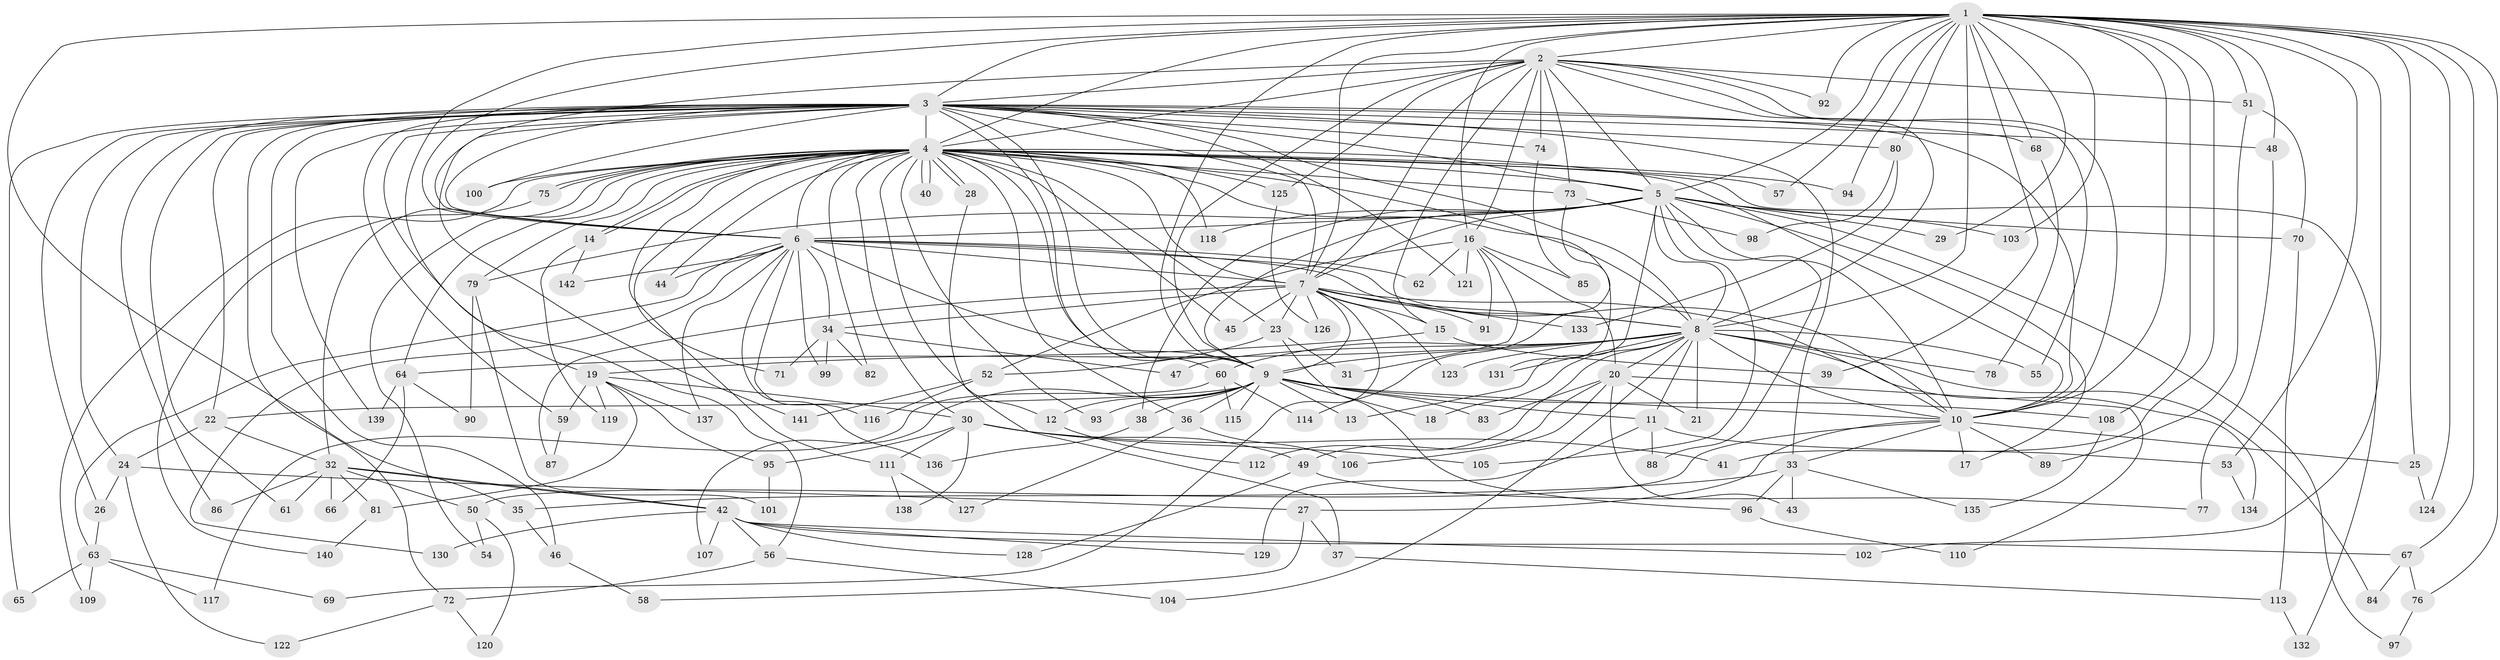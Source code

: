 // coarse degree distribution, {30: 0.009009009009009009, 14: 0.018018018018018018, 28: 0.009009009009009009, 40: 0.009009009009009009, 31: 0.009009009009009009, 15: 0.009009009009009009, 16: 0.009009009009009009, 19: 0.009009009009009009, 6: 0.02702702702702703, 2: 0.5315315315315315, 4: 0.12612612612612611, 9: 0.009009009009009009, 8: 0.009009009009009009, 7: 0.009009009009009009, 5: 0.05405405405405406, 1: 0.009009009009009009, 3: 0.14414414414414414}
// Generated by graph-tools (version 1.1) at 2025/41/03/06/25 10:41:38]
// undirected, 142 vertices, 309 edges
graph export_dot {
graph [start="1"]
  node [color=gray90,style=filled];
  1;
  2;
  3;
  4;
  5;
  6;
  7;
  8;
  9;
  10;
  11;
  12;
  13;
  14;
  15;
  16;
  17;
  18;
  19;
  20;
  21;
  22;
  23;
  24;
  25;
  26;
  27;
  28;
  29;
  30;
  31;
  32;
  33;
  34;
  35;
  36;
  37;
  38;
  39;
  40;
  41;
  42;
  43;
  44;
  45;
  46;
  47;
  48;
  49;
  50;
  51;
  52;
  53;
  54;
  55;
  56;
  57;
  58;
  59;
  60;
  61;
  62;
  63;
  64;
  65;
  66;
  67;
  68;
  69;
  70;
  71;
  72;
  73;
  74;
  75;
  76;
  77;
  78;
  79;
  80;
  81;
  82;
  83;
  84;
  85;
  86;
  87;
  88;
  89;
  90;
  91;
  92;
  93;
  94;
  95;
  96;
  97;
  98;
  99;
  100;
  101;
  102;
  103;
  104;
  105;
  106;
  107;
  108;
  109;
  110;
  111;
  112;
  113;
  114;
  115;
  116;
  117;
  118;
  119;
  120;
  121;
  122;
  123;
  124;
  125;
  126;
  127;
  128;
  129;
  130;
  131;
  132;
  133;
  134;
  135;
  136;
  137;
  138;
  139;
  140;
  141;
  142;
  1 -- 2;
  1 -- 3;
  1 -- 4;
  1 -- 5;
  1 -- 6;
  1 -- 7;
  1 -- 8;
  1 -- 9;
  1 -- 10;
  1 -- 16;
  1 -- 25;
  1 -- 29;
  1 -- 35;
  1 -- 39;
  1 -- 41;
  1 -- 48;
  1 -- 51;
  1 -- 53;
  1 -- 56;
  1 -- 57;
  1 -- 67;
  1 -- 68;
  1 -- 76;
  1 -- 80;
  1 -- 92;
  1 -- 94;
  1 -- 102;
  1 -- 103;
  1 -- 108;
  1 -- 124;
  2 -- 3;
  2 -- 4;
  2 -- 5;
  2 -- 6;
  2 -- 7;
  2 -- 8;
  2 -- 9;
  2 -- 10;
  2 -- 15;
  2 -- 16;
  2 -- 51;
  2 -- 55;
  2 -- 73;
  2 -- 74;
  2 -- 92;
  2 -- 125;
  3 -- 4;
  3 -- 5;
  3 -- 6;
  3 -- 7;
  3 -- 8;
  3 -- 9;
  3 -- 10;
  3 -- 19;
  3 -- 22;
  3 -- 24;
  3 -- 26;
  3 -- 33;
  3 -- 46;
  3 -- 48;
  3 -- 59;
  3 -- 60;
  3 -- 61;
  3 -- 65;
  3 -- 68;
  3 -- 72;
  3 -- 74;
  3 -- 80;
  3 -- 86;
  3 -- 100;
  3 -- 121;
  3 -- 139;
  3 -- 141;
  4 -- 5;
  4 -- 6;
  4 -- 7;
  4 -- 8;
  4 -- 9;
  4 -- 10;
  4 -- 12;
  4 -- 14;
  4 -- 14;
  4 -- 23;
  4 -- 28;
  4 -- 28;
  4 -- 30;
  4 -- 32;
  4 -- 36;
  4 -- 40;
  4 -- 40;
  4 -- 44;
  4 -- 45;
  4 -- 54;
  4 -- 57;
  4 -- 64;
  4 -- 71;
  4 -- 73;
  4 -- 75;
  4 -- 75;
  4 -- 79;
  4 -- 82;
  4 -- 93;
  4 -- 94;
  4 -- 100;
  4 -- 109;
  4 -- 111;
  4 -- 118;
  4 -- 125;
  4 -- 131;
  4 -- 132;
  5 -- 6;
  5 -- 7;
  5 -- 8;
  5 -- 9;
  5 -- 10;
  5 -- 13;
  5 -- 17;
  5 -- 29;
  5 -- 38;
  5 -- 70;
  5 -- 79;
  5 -- 88;
  5 -- 97;
  5 -- 103;
  5 -- 105;
  5 -- 118;
  6 -- 7;
  6 -- 8;
  6 -- 9;
  6 -- 10;
  6 -- 34;
  6 -- 44;
  6 -- 62;
  6 -- 63;
  6 -- 99;
  6 -- 116;
  6 -- 130;
  6 -- 136;
  6 -- 137;
  6 -- 142;
  7 -- 8;
  7 -- 9;
  7 -- 10;
  7 -- 15;
  7 -- 23;
  7 -- 34;
  7 -- 45;
  7 -- 69;
  7 -- 87;
  7 -- 91;
  7 -- 123;
  7 -- 126;
  7 -- 133;
  8 -- 9;
  8 -- 10;
  8 -- 11;
  8 -- 18;
  8 -- 20;
  8 -- 21;
  8 -- 47;
  8 -- 55;
  8 -- 60;
  8 -- 64;
  8 -- 78;
  8 -- 84;
  8 -- 104;
  8 -- 112;
  8 -- 123;
  8 -- 131;
  8 -- 134;
  9 -- 10;
  9 -- 11;
  9 -- 12;
  9 -- 13;
  9 -- 18;
  9 -- 22;
  9 -- 36;
  9 -- 38;
  9 -- 83;
  9 -- 93;
  9 -- 107;
  9 -- 108;
  9 -- 115;
  10 -- 17;
  10 -- 25;
  10 -- 27;
  10 -- 33;
  10 -- 50;
  10 -- 89;
  11 -- 53;
  11 -- 88;
  11 -- 129;
  12 -- 112;
  14 -- 119;
  14 -- 142;
  15 -- 19;
  15 -- 39;
  16 -- 20;
  16 -- 31;
  16 -- 52;
  16 -- 62;
  16 -- 85;
  16 -- 91;
  16 -- 121;
  19 -- 30;
  19 -- 59;
  19 -- 81;
  19 -- 95;
  19 -- 119;
  19 -- 137;
  20 -- 21;
  20 -- 43;
  20 -- 49;
  20 -- 83;
  20 -- 106;
  20 -- 110;
  22 -- 24;
  22 -- 32;
  23 -- 31;
  23 -- 52;
  23 -- 96;
  24 -- 26;
  24 -- 27;
  24 -- 122;
  25 -- 124;
  26 -- 63;
  27 -- 37;
  27 -- 58;
  28 -- 37;
  30 -- 41;
  30 -- 49;
  30 -- 95;
  30 -- 105;
  30 -- 111;
  30 -- 138;
  32 -- 42;
  32 -- 42;
  32 -- 50;
  32 -- 61;
  32 -- 66;
  32 -- 81;
  32 -- 86;
  33 -- 35;
  33 -- 43;
  33 -- 96;
  33 -- 135;
  34 -- 47;
  34 -- 71;
  34 -- 82;
  34 -- 99;
  35 -- 46;
  36 -- 106;
  36 -- 127;
  37 -- 113;
  38 -- 136;
  42 -- 56;
  42 -- 67;
  42 -- 102;
  42 -- 107;
  42 -- 128;
  42 -- 129;
  42 -- 130;
  46 -- 58;
  48 -- 77;
  49 -- 77;
  49 -- 128;
  50 -- 54;
  50 -- 120;
  51 -- 70;
  51 -- 89;
  52 -- 116;
  52 -- 141;
  53 -- 134;
  56 -- 72;
  56 -- 104;
  59 -- 87;
  60 -- 114;
  60 -- 115;
  60 -- 117;
  63 -- 65;
  63 -- 69;
  63 -- 109;
  63 -- 117;
  64 -- 66;
  64 -- 90;
  64 -- 139;
  67 -- 76;
  67 -- 84;
  68 -- 78;
  70 -- 113;
  72 -- 120;
  72 -- 122;
  73 -- 98;
  73 -- 114;
  74 -- 85;
  75 -- 140;
  76 -- 97;
  79 -- 90;
  79 -- 101;
  80 -- 98;
  80 -- 133;
  81 -- 140;
  95 -- 101;
  96 -- 110;
  108 -- 135;
  111 -- 127;
  111 -- 138;
  113 -- 132;
  125 -- 126;
}
